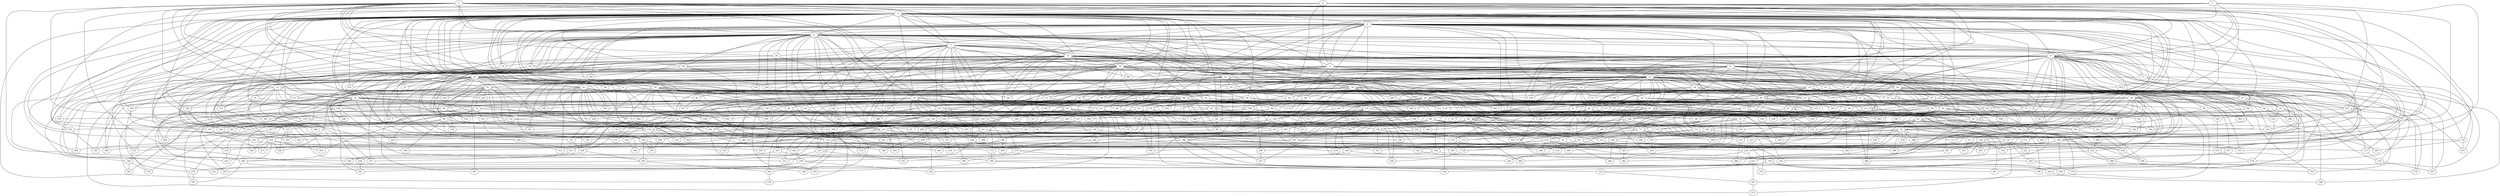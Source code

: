 strict graph "barabasi_albert_graph(400,3)" {
0;
1;
2;
3;
4;
5;
6;
7;
8;
9;
10;
11;
12;
13;
14;
15;
16;
17;
18;
19;
20;
21;
22;
23;
24;
25;
26;
27;
28;
29;
30;
31;
32;
33;
34;
35;
36;
37;
38;
39;
40;
41;
42;
43;
44;
45;
46;
47;
48;
49;
50;
51;
52;
53;
54;
55;
56;
57;
58;
59;
60;
61;
62;
63;
64;
65;
66;
67;
68;
69;
70;
71;
72;
73;
74;
75;
76;
77;
78;
79;
80;
81;
82;
83;
84;
85;
86;
87;
88;
89;
90;
91;
92;
93;
94;
95;
96;
97;
98;
99;
100;
101;
102;
103;
104;
105;
106;
107;
108;
109;
110;
111;
112;
113;
114;
115;
116;
117;
118;
119;
120;
121;
122;
123;
124;
125;
126;
127;
128;
129;
130;
131;
132;
133;
134;
135;
136;
137;
138;
139;
140;
141;
142;
143;
144;
145;
146;
147;
148;
149;
150;
151;
152;
153;
154;
155;
156;
157;
158;
159;
160;
161;
162;
163;
164;
165;
166;
167;
168;
169;
170;
171;
172;
173;
174;
175;
176;
177;
178;
179;
180;
181;
182;
183;
184;
185;
186;
187;
188;
189;
190;
191;
192;
193;
194;
195;
196;
197;
198;
199;
200;
201;
202;
203;
204;
205;
206;
207;
208;
209;
210;
211;
212;
213;
214;
215;
216;
217;
218;
219;
220;
221;
222;
223;
224;
225;
226;
227;
228;
229;
230;
231;
232;
233;
234;
235;
236;
237;
238;
239;
240;
241;
242;
243;
244;
245;
246;
247;
248;
249;
250;
251;
252;
253;
254;
255;
256;
257;
258;
259;
260;
261;
262;
263;
264;
265;
266;
267;
268;
269;
270;
271;
272;
273;
274;
275;
276;
277;
278;
279;
280;
281;
282;
283;
284;
285;
286;
287;
288;
289;
290;
291;
292;
293;
294;
295;
296;
297;
298;
299;
300;
301;
302;
303;
304;
305;
306;
307;
308;
309;
310;
311;
312;
313;
314;
315;
316;
317;
318;
319;
320;
321;
322;
323;
324;
325;
326;
327;
328;
329;
330;
331;
332;
333;
334;
335;
336;
337;
338;
339;
340;
341;
342;
343;
344;
345;
346;
347;
348;
349;
350;
351;
352;
353;
354;
355;
356;
357;
358;
359;
360;
361;
362;
363;
364;
365;
366;
367;
368;
369;
370;
371;
372;
373;
374;
375;
376;
377;
378;
379;
380;
381;
382;
383;
384;
385;
386;
387;
388;
389;
390;
391;
392;
393;
394;
395;
396;
397;
398;
399;
0 -- 3  [is_available=True, prob="0.625664476972"];
0 -- 5  [is_available=True, prob="0.661632102338"];
0 -- 42  [is_available=True, prob="0.161865486244"];
0 -- 145  [is_available=True, prob="1.0"];
0 -- 274  [is_available=True, prob="0.254977073834"];
0 -- 67  [is_available=True, prob="1.0"];
0 -- 25  [is_available=True, prob="0.49811355409"];
0 -- 28  [is_available=True, prob="0.461829294057"];
0 -- 61  [is_available=True, prob="1.0"];
0 -- 286  [is_available=True, prob="0.629631007974"];
0 -- 101  [is_available=True, prob="0.983991490374"];
1 -- 3  [is_available=True, prob="1.0"];
1 -- 4  [is_available=True, prob="0.676005756669"];
1 -- 134  [is_available=True, prob="0.471878208205"];
1 -- 9  [is_available=True, prob="0.581151575791"];
1 -- 17  [is_available=True, prob="0.424248644755"];
1 -- 242  [is_available=True, prob="0.86299020025"];
1 -- 291  [is_available=True, prob="0.269019395345"];
1 -- 157  [is_available=True, prob="0.124317379432"];
1 -- 94  [is_available=True, prob="0.675166829197"];
2 -- 257  [is_available=True, prob="0.229160624292"];
2 -- 3  [is_available=True, prob="0.975154017712"];
2 -- 132  [is_available=True, prob="0.720388693076"];
2 -- 6  [is_available=True, prob="0.91372293166"];
2 -- 7  [is_available=True, prob="0.961223132723"];
2 -- 8  [is_available=True, prob="0.880910243891"];
2 -- 9  [is_available=True, prob="0.60053559283"];
2 -- 394  [is_available=True, prob="0.649061986987"];
2 -- 139  [is_available=True, prob="0.2391451652"];
2 -- 14  [is_available=True, prob="1.0"];
2 -- 15  [is_available=True, prob="1.0"];
2 -- 147  [is_available=True, prob="0.22563489202"];
2 -- 20  [is_available=True, prob="0.222769877202"];
2 -- 151  [is_available=True, prob="0.761603434493"];
2 -- 4  [is_available=True, prob="0.912807902971"];
2 -- 31  [is_available=True, prob="0.269365637421"];
2 -- 302  [is_available=True, prob="0.437878301268"];
2 -- 60  [is_available=True, prob="0.441761614485"];
2 -- 195  [is_available=True, prob="0.243002358269"];
2 -- 337  [is_available=True, prob="0.477031082513"];
2 -- 84  [is_available=True, prob="0.501043957076"];
2 -- 93  [is_available=True, prob="0.669828832185"];
2 -- 225  [is_available=True, prob="1.0"];
2 -- 228  [is_available=True, prob="0.67103646944"];
2 -- 236  [is_available=True, prob="0.0618755606373"];
2 -- 243  [is_available=True, prob="0.910347425744"];
2 -- 117  [is_available=True, prob="0.814914720106"];
3 -- 4  [is_available=True, prob="0.431806066708"];
3 -- 5  [is_available=True, prob="0.479152519073"];
3 -- 6  [is_available=True, prob="1.0"];
3 -- 7  [is_available=True, prob="0.239158670207"];
3 -- 9  [is_available=True, prob="0.664940844585"];
3 -- 10  [is_available=True, prob="0.492524596244"];
3 -- 140  [is_available=True, prob="1.0"];
3 -- 13  [is_available=True, prob="1.0"];
3 -- 15  [is_available=True, prob="1.0"];
3 -- 16  [is_available=True, prob="0.0450949278437"];
3 -- 384  [is_available=True, prob="0.0963599296297"];
3 -- 22  [is_available=True, prob="1.0"];
3 -- 150  [is_available=True, prob="0.119423181998"];
3 -- 24  [is_available=True, prob="0.0355469060201"];
3 -- 156  [is_available=True, prob="0.0883074754753"];
3 -- 30  [is_available=True, prob="1.0"];
3 -- 31  [is_available=True, prob="1.0"];
3 -- 32  [is_available=True, prob="1.0"];
3 -- 33  [is_available=True, prob="0.669857013273"];
3 -- 163  [is_available=True, prob="0.162502208356"];
3 -- 36  [is_available=True, prob="0.22139045829"];
3 -- 293  [is_available=True, prob="0.178550124104"];
3 -- 168  [is_available=True, prob="0.618931754386"];
3 -- 41  [is_available=True, prob="1.0"];
3 -- 391  [is_available=True, prob="1.0"];
3 -- 44  [is_available=True, prob="0.987357032007"];
3 -- 301  [is_available=True, prob="0.608151841301"];
3 -- 48  [is_available=True, prob="0.747695303612"];
3 -- 49  [is_available=True, prob="0.701028066272"];
3 -- 51  [is_available=True, prob="0.869354295719"];
3 -- 52  [is_available=True, prob="0.631700640665"];
3 -- 58  [is_available=True, prob="0.143298797204"];
3 -- 191  [is_available=True, prob="1.0"];
3 -- 192  [is_available=True, prob="0.296575098811"];
3 -- 321  [is_available=True, prob="0.780496626816"];
3 -- 66  [is_available=True, prob="0.563179598759"];
3 -- 130  [is_available=True, prob="0.730494461991"];
3 -- 161  [is_available=True, prob="1.0"];
3 -- 72  [is_available=True, prob="0.407759109803"];
3 -- 204  [is_available=True, prob="0.619149235493"];
3 -- 202  [is_available=True, prob="1.0"];
3 -- 172  [is_available=True, prob="0.435438328119"];
3 -- 76  [is_available=True, prob="0.321885525007"];
3 -- 141  [is_available=True, prob="1.0"];
3 -- 80  [is_available=True, prob="0.501092212336"];
3 -- 376  [is_available=True, prob="0.268044540685"];
3 -- 82  [is_available=True, prob="1.0"];
3 -- 212  [is_available=True, prob="0.60363953644"];
3 -- 86  [is_available=True, prob="0.523899536322"];
3 -- 164  [is_available=True, prob="1.0"];
3 -- 219  [is_available=True, prob="0.757529830123"];
3 -- 220  [is_available=True, prob="0.576700014139"];
3 -- 351  [is_available=True, prob="0.85088005933"];
3 -- 272  [is_available=True, prob="1.0"];
3 -- 336  [is_available=True, prob="0.202962454422"];
3 -- 114  [is_available=True, prob="1.0"];
3 -- 120  [is_available=True, prob="0.0259765176624"];
3 -- 379  [is_available=True, prob="0.461650606836"];
3 -- 322  [is_available=True, prob="0.51407500992"];
4 -- 5  [is_available=True, prob="0.569232028687"];
4 -- 6  [is_available=True, prob="1.0"];
4 -- 10  [is_available=True, prob="0.302673381908"];
4 -- 12  [is_available=True, prob="1.0"];
4 -- 14  [is_available=True, prob="0.12116571001"];
4 -- 18  [is_available=True, prob="0.685966223543"];
4 -- 19  [is_available=True, prob="0.638172846178"];
4 -- 148  [is_available=True, prob="0.441151966958"];
4 -- 149  [is_available=True, prob="0.690007791861"];
4 -- 24  [is_available=True, prob="0.933535184177"];
4 -- 153  [is_available=True, prob="0.157026202455"];
4 -- 27  [is_available=True, prob="0.565545923169"];
4 -- 30  [is_available=True, prob="0.84009863027"];
4 -- 33  [is_available=True, prob="0.223505143561"];
4 -- 283  [is_available=True, prob="0.88629821172"];
4 -- 37  [is_available=True, prob="0.664374507767"];
4 -- 170  [is_available=True, prob="1.0"];
4 -- 173  [is_available=True, prob="0.28750795783"];
4 -- 47  [is_available=True, prob="0.729669289492"];
4 -- 50  [is_available=True, prob="0.574357086814"];
4 -- 62  [is_available=True, prob="0.711034477026"];
4 -- 64  [is_available=True, prob="1.0"];
4 -- 68  [is_available=True, prob="0.87411609104"];
4 -- 77  [is_available=True, prob="0.873288987298"];
4 -- 344  [is_available=True, prob="0.885557880409"];
4 -- 222  [is_available=True, prob="0.0482815548288"];
4 -- 351  [is_available=True, prob="1.0"];
4 -- 224  [is_available=True, prob="0.513140820284"];
4 -- 98  [is_available=True, prob="1.0"];
4 -- 235  [is_available=True, prob="0.350945046782"];
4 -- 114  [is_available=True, prob="0.0913105500679"];
4 -- 371  [is_available=True, prob="0.987598094083"];
4 -- 245  [is_available=True, prob="0.258447832036"];
4 -- 120  [is_available=True, prob="1.0"];
4 -- 126  [is_available=True, prob="0.965294817301"];
4 -- 127  [is_available=True, prob="0.78397593349"];
5 -- 97  [is_available=True, prob="1.0"];
5 -- 226  [is_available=True, prob="0.560153155602"];
5 -- 269  [is_available=True, prob="0.0271445786195"];
5 -- 296  [is_available=True, prob="0.0583450403768"];
5 -- 73  [is_available=True, prob="1.0"];
5 -- 300  [is_available=True, prob="0.0346421746394"];
5 -- 13  [is_available=True, prob="0.911840942939"];
5 -- 47  [is_available=True, prob="0.412192740013"];
5 -- 116  [is_available=True, prob="0.318245674176"];
5 -- 23  [is_available=True, prob="0.901181981391"];
5 -- 280  [is_available=True, prob="0.416481699263"];
5 -- 276  [is_available=True, prob="1.0"];
5 -- 348  [is_available=True, prob="0.554955238083"];
6 -- 256  [is_available=True, prob="0.045103906028"];
6 -- 129  [is_available=True, prob="0.287400046987"];
6 -- 7  [is_available=True, prob="1.0"];
6 -- 8  [is_available=True, prob="0.886466893866"];
6 -- 394  [is_available=True, prob="1.0"];
6 -- 11  [is_available=True, prob="0.391146618433"];
6 -- 12  [is_available=True, prob="0.749331991731"];
6 -- 13  [is_available=True, prob="0.442877738514"];
6 -- 145  [is_available=True, prob="0.956905244703"];
6 -- 131  [is_available=True, prob="0.944765276315"];
6 -- 20  [is_available=True, prob="0.499773261356"];
6 -- 149  [is_available=True, prob="1.0"];
6 -- 22  [is_available=True, prob="0.887452298943"];
6 -- 23  [is_available=True, prob="0.971489450911"];
6 -- 388  [is_available=True, prob="1.0"];
6 -- 155  [is_available=True, prob="0.618133362597"];
6 -- 28  [is_available=True, prob="0.929983529391"];
6 -- 288  [is_available=True, prob="1.0"];
6 -- 376  [is_available=True, prob="0.851462404006"];
6 -- 34  [is_available=True, prob="0.0860901802411"];
6 -- 263  [is_available=True, prob="0.668129180131"];
6 -- 172  [is_available=True, prob="0.529405288636"];
6 -- 46  [is_available=True, prob="0.513294875968"];
6 -- 175  [is_available=True, prob="1.0"];
6 -- 50  [is_available=True, prob="0.738745335924"];
6 -- 267  [is_available=True, prob="0.0112177151622"];
6 -- 77  [is_available=True, prob="0.620885695883"];
6 -- 336  [is_available=True, prob="1.0"];
6 -- 81  [is_available=True, prob="0.361537652334"];
6 -- 213  [is_available=True, prob="1.0"];
6 -- 89  [is_available=True, prob="0.594069933671"];
6 -- 94  [is_available=True, prob="0.241169070255"];
6 -- 223  [is_available=True, prob="0.638570006849"];
6 -- 391  [is_available=True, prob="1.0"];
6 -- 105  [is_available=True, prob="1.0"];
6 -- 108  [is_available=True, prob="0.729399590396"];
6 -- 111  [is_available=True, prob="1.0"];
6 -- 369  [is_available=True, prob="0.407811275349"];
6 -- 243  [is_available=True, prob="1.0"];
6 -- 244  [is_available=True, prob="0.0173787512705"];
6 -- 118  [is_available=True, prob="1.0"];
6 -- 248  [is_available=True, prob="0.234691212317"];
7 -- 256  [is_available=True, prob="0.599383888684"];
7 -- 8  [is_available=True, prob="0.242984682289"];
7 -- 87  [is_available=True, prob="0.0725942380743"];
7 -- 141  [is_available=True, prob="0.111361957091"];
7 -- 16  [is_available=True, prob="0.608313359333"];
7 -- 17  [is_available=True, prob="1.0"];
7 -- 20  [is_available=True, prob="1.0"];
7 -- 21  [is_available=True, prob="0.910790297663"];
7 -- 278  [is_available=True, prob="0.361055824018"];
7 -- 45  [is_available=True, prob="0.914558250572"];
7 -- 392  [is_available=True, prob="1.0"];
7 -- 52  [is_available=True, prob="1.0"];
7 -- 310  [is_available=True, prob="0.374628228421"];
7 -- 312  [is_available=True, prob="1.0"];
7 -- 60  [is_available=True, prob="0.910186895174"];
7 -- 62  [is_available=True, prob="0.741380381504"];
7 -- 397  [is_available=True, prob="0.43342126099"];
7 -- 209  [is_available=True, prob="0.0749268808383"];
7 -- 215  [is_available=True, prob="0.504935689981"];
7 -- 360  [is_available=True, prob="0.194077837307"];
7 -- 105  [is_available=True, prob="0.959714646161"];
7 -- 115  [is_available=True, prob="0.139521692322"];
7 -- 381  [is_available=True, prob="1.0"];
8 -- 261  [is_available=True, prob="0.994712018058"];
8 -- 392  [is_available=True, prob="0.523980373391"];
8 -- 10  [is_available=True, prob="0.0397354426142"];
8 -- 11  [is_available=True, prob="0.118388922568"];
8 -- 15  [is_available=True, prob="0.93915995766"];
8 -- 16  [is_available=True, prob="0.915522231599"];
8 -- 277  [is_available=True, prob="0.549307586515"];
8 -- 26  [is_available=True, prob="0.436550598653"];
8 -- 28  [is_available=True, prob="0.0104496116423"];
8 -- 218  [is_available=True, prob="0.591440302484"];
8 -- 34  [is_available=True, prob="0.618839130711"];
8 -- 305  [is_available=True, prob="1.0"];
8 -- 284  [is_available=True, prob="1.0"];
8 -- 171  [is_available=True, prob="1.0"];
8 -- 49  [is_available=True, prob="1.0"];
8 -- 307  [is_available=True, prob="1.0"];
8 -- 53  [is_available=True, prob="1.0"];
8 -- 316  [is_available=True, prob="0.44428245782"];
8 -- 64  [is_available=True, prob="0.208983124477"];
8 -- 81  [is_available=True, prob="0.672003211876"];
8 -- 217  [is_available=True, prob="0.950717586565"];
8 -- 90  [is_available=True, prob="0.881973166075"];
8 -- 98  [is_available=True, prob="1.0"];
8 -- 337  [is_available=True, prob="0.768179559243"];
8 -- 110  [is_available=True, prob="0.378764141293"];
8 -- 120  [is_available=True, prob="0.996069806431"];
9 -- 128  [is_available=True, prob="1.0"];
9 -- 388  [is_available=True, prob="0.707758516977"];
9 -- 129  [is_available=True, prob="0.634045830535"];
9 -- 11  [is_available=True, prob="0.180115846207"];
9 -- 275  [is_available=True, prob="0.767741403842"];
9 -- 279  [is_available=True, prob="0.451172755814"];
9 -- 25  [is_available=True, prob="0.0605654130329"];
9 -- 155  [is_available=True, prob="0.732865152591"];
9 -- 285  [is_available=True, prob="1.0"];
9 -- 287  [is_available=True, prob="0.107845049098"];
9 -- 32  [is_available=True, prob="0.559348761892"];
9 -- 163  [is_available=True, prob="0.416499443998"];
9 -- 164  [is_available=True, prob="0.194976367866"];
9 -- 40  [is_available=True, prob="1.0"];
9 -- 193  [is_available=True, prob="0.575109936869"];
9 -- 50  [is_available=True, prob="0.923010318641"];
9 -- 307  [is_available=True, prob="0.873396929641"];
9 -- 182  [is_available=True, prob="1.0"];
9 -- 55  [is_available=True, prob="0.219985346612"];
9 -- 57  [is_available=True, prob="0.368627266732"];
9 -- 188  [is_available=True, prob="1.0"];
9 -- 192  [is_available=True, prob="0.282659379158"];
9 -- 65  [is_available=True, prob="0.513090643144"];
9 -- 69  [is_available=True, prob="0.947417130911"];
9 -- 75  [is_available=True, prob="0.672839852489"];
9 -- 77  [is_available=True, prob="0.98978564893"];
9 -- 83  [is_available=True, prob="0.350238765423"];
9 -- 96  [is_available=True, prob="0.720137061776"];
9 -- 230  [is_available=True, prob="0.783683044328"];
9 -- 362  [is_available=True, prob="0.0494553042013"];
9 -- 117  [is_available=True, prob="0.0180724332659"];
9 -- 251  [is_available=True, prob="0.255775851368"];
10 -- 187  [is_available=True, prob="0.580149172971"];
11 -- 356  [is_available=True, prob="0.741926746216"];
11 -- 198  [is_available=True, prob="0.8646377918"];
11 -- 39  [is_available=True, prob="1.0"];
11 -- 122  [is_available=True, prob="1.0"];
11 -- 55  [is_available=True, prob="0.00962495684526"];
11 -- 12  [is_available=True, prob="1.0"];
11 -- 175  [is_available=True, prob="0.938020006002"];
11 -- 189  [is_available=True, prob="0.489479522134"];
11 -- 115  [is_available=True, prob="0.652711127686"];
11 -- 381  [is_available=True, prob="0.810664913045"];
11 -- 85  [is_available=True, prob="1.0"];
11 -- 22  [is_available=True, prob="1.0"];
11 -- 41  [is_available=True, prob="1.0"];
11 -- 26  [is_available=True, prob="1.0"];
11 -- 59  [is_available=True, prob="0.569400696645"];
11 -- 284  [is_available=True, prob="1.0"];
11 -- 29  [is_available=True, prob="0.800460052223"];
11 -- 181  [is_available=True, prob="0.700606508879"];
12 -- 385  [is_available=True, prob="1.0"];
12 -- 130  [is_available=True, prob="0.383380846969"];
12 -- 259  [is_available=True, prob="0.821210305688"];
12 -- 394  [is_available=True, prob="0.494004432457"];
12 -- 14  [is_available=True, prob="1.0"];
12 -- 143  [is_available=True, prob="0.20165788658"];
12 -- 18  [is_available=True, prob="0.0192501640552"];
12 -- 19  [is_available=True, prob="0.829371581164"];
12 -- 150  [is_available=True, prob="0.428874055552"];
12 -- 279  [is_available=True, prob="0.454908847603"];
12 -- 153  [is_available=True, prob="0.394714002077"];
12 -- 26  [is_available=True, prob="0.485299196907"];
12 -- 160  [is_available=True, prob="1.0"];
12 -- 34  [is_available=True, prob="0.895100461639"];
12 -- 163  [is_available=True, prob="0.443463204732"];
12 -- 37  [is_available=True, prob="0.20899517557"];
12 -- 41  [is_available=True, prob="1.0"];
12 -- 43  [is_available=True, prob="0.937018173341"];
12 -- 177  [is_available=True, prob="0.7593637189"];
12 -- 51  [is_available=True, prob="1.0"];
12 -- 54  [is_available=True, prob="0.95270250167"];
12 -- 62  [is_available=True, prob="0.509474260817"];
12 -- 352  [is_available=True, prob="0.969411602249"];
12 -- 67  [is_available=True, prob="0.986631104139"];
12 -- 390  [is_available=True, prob="0.786763679918"];
12 -- 71  [is_available=True, prob="0.928615305778"];
12 -- 73  [is_available=True, prob="0.765941821796"];
12 -- 204  [is_available=True, prob="1.0"];
12 -- 162  [is_available=True, prob="0.365860020213"];
12 -- 78  [is_available=True, prob="0.665582855961"];
12 -- 80  [is_available=True, prob="0.984857149146"];
12 -- 338  [is_available=True, prob="1.0"];
12 -- 212  [is_available=True, prob="0.815853903532"];
12 -- 399  [is_available=True, prob="1.0"];
12 -- 350  [is_available=True, prob="0.137519740517"];
12 -- 323  [is_available=True, prob="0.745182742438"];
12 -- 106  [is_available=True, prob="0.845978917802"];
12 -- 190  [is_available=True, prob="0.786271246562"];
12 -- 124  [is_available=True, prob="0.994361748039"];
12 -- 125  [is_available=True, prob="0.667408249779"];
13 -- 208  [is_available=True, prob="0.857401429792"];
13 -- 164  [is_available=True, prob="1.0"];
13 -- 357  [is_available=True, prob="0.901594346782"];
13 -- 137  [is_available=True, prob="0.522537510797"];
13 -- 382  [is_available=True, prob="1.0"];
13 -- 371  [is_available=True, prob="0.861471028401"];
13 -- 238  [is_available=True, prob="0.971022489098"];
13 -- 80  [is_available=True, prob="1.0"];
13 -- 147  [is_available=True, prob="0.265594977241"];
13 -- 53  [is_available=True, prob="0.000169608842888"];
13 -- 102  [is_available=True, prob="0.669215062768"];
13 -- 318  [is_available=True, prob="1.0"];
13 -- 63  [is_available=True, prob="0.803076126246"];
14 -- 263  [is_available=True, prob="1.0"];
14 -- 35  [is_available=True, prob="1.0"];
14 -- 101  [is_available=True, prob="0.579958763949"];
14 -- 38  [is_available=True, prob="1.0"];
14 -- 39  [is_available=True, prob="0.0547980703492"];
14 -- 231  [is_available=True, prob="0.99564057328"];
14 -- 173  [is_available=True, prob="0.798197958017"];
14 -- 206  [is_available=True, prob="0.101904650914"];
14 -- 239  [is_available=True, prob="0.989006784993"];
14 -- 112  [is_available=True, prob="1.0"];
14 -- 21  [is_available=True, prob="0.139829022211"];
14 -- 54  [is_available=True, prob="1.0"];
14 -- 36  [is_available=True, prob="0.429779622064"];
14 -- 58  [is_available=True, prob="0.716530230472"];
14 -- 27  [is_available=True, prob="0.17017687352"];
14 -- 85  [is_available=True, prob="0.266808029921"];
15 -- 384  [is_available=True, prob="0.8868485988"];
15 -- 65  [is_available=True, prob="0.313618668363"];
15 -- 324  [is_available=True, prob="0.589383095371"];
15 -- 229  [is_available=True, prob="1.0"];
15 -- 106  [is_available=True, prob="0.961878545618"];
15 -- 364  [is_available=True, prob="0.81767795364"];
15 -- 111  [is_available=True, prob="0.414367817194"];
15 -- 277  [is_available=True, prob="0.654870684205"];
15 -- 88  [is_available=True, prob="1.0"];
15 -- 91  [is_available=True, prob="0.337593896061"];
15 -- 156  [is_available=True, prob="0.980478994884"];
16 -- 17  [is_available=True, prob="0.276106926676"];
16 -- 18  [is_available=True, prob="0.991821051318"];
16 -- 19  [is_available=True, prob="0.0995560207897"];
16 -- 21  [is_available=True, prob="0.118391217635"];
16 -- 23  [is_available=True, prob="0.268593638361"];
16 -- 29  [is_available=True, prob="0.0499534501927"];
16 -- 33  [is_available=True, prob="0.361171297561"];
16 -- 36  [is_available=True, prob="0.553101240936"];
16 -- 40  [is_available=True, prob="0.230926206553"];
16 -- 43  [is_available=True, prob="1.0"];
16 -- 136  [is_available=True, prob="0.0571426589174"];
16 -- 66  [is_available=True, prob="0.771056569403"];
16 -- 331  [is_available=True, prob="0.809493482865"];
16 -- 75  [is_available=True, prob="0.259776128891"];
16 -- 79  [is_available=True, prob="1.0"];
16 -- 83  [is_available=True, prob="0.0142824893169"];
16 -- 86  [is_available=True, prob="0.328645153324"];
16 -- 346  [is_available=True, prob="0.616269359567"];
16 -- 91  [is_available=True, prob="0.755746462788"];
16 -- 95  [is_available=True, prob="0.423488447788"];
16 -- 227  [is_available=True, prob="0.422896286529"];
16 -- 103  [is_available=True, prob="0.862210676678"];
16 -- 237  [is_available=True, prob="1.0"];
16 -- 238  [is_available=True, prob="0.101349451564"];
16 -- 240  [is_available=True, prob="1.0"];
16 -- 381  [is_available=True, prob="1.0"];
17 -- 288  [is_available=True, prob="1.0"];
17 -- 162  [is_available=True, prob="0.741315518695"];
17 -- 195  [is_available=True, prob="0.34290735925"];
17 -- 147  [is_available=True, prob="0.317181498856"];
17 -- 133  [is_available=True, prob="1.0"];
17 -- 72  [is_available=True, prob="1.0"];
17 -- 144  [is_available=True, prob="0.0261963031221"];
17 -- 115  [is_available=True, prob="1.0"];
17 -- 260  [is_available=True, prob="0.491700625204"];
17 -- 283  [is_available=True, prob="0.930268494325"];
17 -- 348  [is_available=True, prob="0.157390613099"];
18 -- 97  [is_available=True, prob="0.381350814539"];
18 -- 67  [is_available=True, prob="0.494619251495"];
18 -- 135  [is_available=True, prob="1.0"];
18 -- 200  [is_available=True, prob="0.0614974187693"];
18 -- 393  [is_available=True, prob="1.0"];
18 -- 42  [is_available=True, prob="0.0583510214509"];
18 -- 378  [is_available=True, prob="0.017024909127"];
18 -- 92  [is_available=True, prob="0.893204740822"];
18 -- 63  [is_available=True, prob="1.0"];
19 -- 230  [is_available=True, prob="0.0670912941853"];
19 -- 37  [is_available=True, prob="0.318365063109"];
19 -- 166  [is_available=True, prob="0.511980365782"];
19 -- 71  [is_available=True, prob="1.0"];
19 -- 279  [is_available=True, prob="0.543328517168"];
19 -- 46  [is_available=True, prob="1.0"];
19 -- 113  [is_available=True, prob="0.186565818186"];
19 -- 151  [is_available=True, prob="0.33740635273"];
19 -- 57  [is_available=True, prob="0.0252062201235"];
19 -- 30  [is_available=True, prob="0.308334517646"];
20 -- 66  [is_available=True, prob="1.0"];
20 -- 45  [is_available=True, prob="0.762079120289"];
20 -- 211  [is_available=True, prob="1.0"];
21 -- 131  [is_available=True, prob="0.269342815982"];
21 -- 38  [is_available=True, prob="0.46832390673"];
21 -- 45  [is_available=True, prob="0.369283124655"];
22 -- 264  [is_available=True, prob="0.396729635508"];
22 -- 25  [is_available=True, prob="1.0"];
22 -- 158  [is_available=True, prob="1.0"];
22 -- 32  [is_available=True, prob="0.453903675635"];
22 -- 91  [is_available=True, prob="0.151331024406"];
22 -- 39  [is_available=True, prob="1.0"];
22 -- 51  [is_available=True, prob="0.109701979933"];
22 -- 308  [is_available=True, prob="0.497712670865"];
22 -- 56  [is_available=True, prob="1.0"];
22 -- 139  [is_available=True, prob="0.0421643240519"];
22 -- 332  [is_available=True, prob="0.026192184568"];
22 -- 205  [is_available=True, prob="0.166974746286"];
22 -- 210  [is_available=True, prob="0.918187112362"];
22 -- 89  [is_available=True, prob="0.364095030372"];
22 -- 219  [is_available=True, prob="0.0554723519605"];
22 -- 220  [is_available=True, prob="0.113570667048"];
22 -- 94  [is_available=True, prob="0.523750506802"];
22 -- 351  [is_available=True, prob="1.0"];
22 -- 100  [is_available=True, prob="0.700884581537"];
22 -- 103  [is_available=True, prob="0.144854835932"];
22 -- 361  [is_available=True, prob="1.0"];
22 -- 108  [is_available=True, prob="0.819189962608"];
22 -- 242  [is_available=True, prob="0.607412351581"];
22 -- 250  [is_available=True, prob="0.918147963456"];
22 -- 383  [is_available=True, prob="0.370026052675"];
23 -- 48  [is_available=True, prob="0.156920086311"];
23 -- 68  [is_available=True, prob="0.897836929222"];
23 -- 385  [is_available=True, prob="1.0"];
23 -- 329  [is_available=True, prob="1.0"];
23 -- 298  [is_available=True, prob="0.43281446714"];
23 -- 332  [is_available=True, prob="0.780495580051"];
23 -- 78  [is_available=True, prob="0.680459641849"];
23 -- 221  [is_available=True, prob="1.0"];
23 -- 145  [is_available=True, prob="1.0"];
23 -- 317  [is_available=True, prob="1.0"];
23 -- 393  [is_available=True, prob="0.312258005561"];
23 -- 24  [is_available=True, prob="0.856305837988"];
23 -- 281  [is_available=True, prob="0.35903503035"];
23 -- 316  [is_available=True, prob="0.763550133462"];
23 -- 29  [is_available=True, prob="1.0"];
23 -- 159  [is_available=True, prob="0.145111591025"];
24 -- 225  [is_available=True, prob="0.457395733556"];
24 -- 194  [is_available=True, prob="0.74556768383"];
24 -- 197  [is_available=True, prob="1.0"];
24 -- 294  [is_available=True, prob="0.64554786093"];
24 -- 353  [is_available=True, prob="0.288766053563"];
24 -- 300  [is_available=True, prob="0.787832759931"];
24 -- 399  [is_available=True, prob="0.807424277108"];
24 -- 49  [is_available=True, prob="0.700949191703"];
24 -- 178  [is_available=True, prob="0.334411538021"];
24 -- 56  [is_available=True, prob="0.893229425141"];
24 -- 88  [is_available=True, prob="1.0"];
24 -- 154  [is_available=True, prob="0.0552819411884"];
24 -- 31  [is_available=True, prob="0.856551329903"];
25 -- 64  [is_available=True, prob="0.364369392635"];
25 -- 194  [is_available=True, prob="1.0"];
25 -- 35  [is_available=True, prob="0.57467913819"];
25 -- 373  [is_available=True, prob="0.331133031065"];
25 -- 198  [is_available=True, prob="0.109714057673"];
25 -- 225  [is_available=True, prob="0.900067321751"];
25 -- 232  [is_available=True, prob="0.210891044381"];
25 -- 363  [is_available=True, prob="0.924910647018"];
25 -- 44  [is_available=True, prob="1.0"];
25 -- 367  [is_available=True, prob="0.57485617883"];
25 -- 368  [is_available=True, prob="0.893453853482"];
25 -- 177  [is_available=True, prob="1.0"];
25 -- 85  [is_available=True, prob="0.0191576956473"];
25 -- 313  [is_available=True, prob="0.125186177072"];
25 -- 281  [is_available=True, prob="0.732118400265"];
25 -- 27  [is_available=True, prob="0.977050379857"];
25 -- 95  [is_available=True, prob="0.835958857682"];
26 -- 257  [is_available=True, prob="0.52815316387"];
26 -- 135  [is_available=True, prob="0.640426650117"];
26 -- 142  [is_available=True, prob="1.0"];
26 -- 151  [is_available=True, prob="0.663627409185"];
26 -- 38  [is_available=True, prob="0.0823031960172"];
26 -- 43  [is_available=True, prob="0.0854484269719"];
26 -- 47  [is_available=True, prob="0.832688344301"];
26 -- 136  [is_available=True, prob="1.0"];
26 -- 306  [is_available=True, prob="1.0"];
26 -- 59  [is_available=True, prob="0.330330794185"];
26 -- 189  [is_available=True, prob="0.950526675881"];
26 -- 140  [is_available=True, prob="0.0562104006217"];
26 -- 74  [is_available=True, prob="0.622298189237"];
26 -- 76  [is_available=True, prob="0.350455459583"];
26 -- 335  [is_available=True, prob="0.308653830601"];
26 -- 210  [is_available=True, prob="1.0"];
26 -- 96  [is_available=True, prob="1.0"];
26 -- 354  [is_available=True, prob="0.0888871397367"];
26 -- 107  [is_available=True, prob="0.843648003287"];
26 -- 365  [is_available=True, prob="0.489888243458"];
27 -- 87  [is_available=True, prob="0.55285856028"];
27 -- 58  [is_available=True, prob="1.0"];
27 -- 251  [is_available=True, prob="1.0"];
28 -- 261  [is_available=True, prob="0.566151329841"];
28 -- 177  [is_available=True, prob="0.811517676928"];
28 -- 46  [is_available=True, prob="0.431134774234"];
28 -- 285  [is_available=True, prob="0.623154137293"];
28 -- 104  [is_available=True, prob="1.0"];
28 -- 184  [is_available=True, prob="0.205094316936"];
28 -- 93  [is_available=True, prob="0.781426072094"];
29 -- 42  [is_available=True, prob="0.00321164919155"];
29 -- 76  [is_available=True, prob="1.0"];
29 -- 186  [is_available=True, prob="0.312885187685"];
30 -- 128  [is_available=True, prob="0.521130513035"];
30 -- 71  [is_available=True, prob="1.0"];
30 -- 328  [is_available=True, prob="0.878605379984"];
30 -- 109  [is_available=True, prob="0.809953076931"];
30 -- 84  [is_available=True, prob="0.466152057859"];
30 -- 54  [is_available=True, prob="1.0"];
30 -- 343  [is_available=True, prob="0.708431420168"];
30 -- 216  [is_available=True, prob="0.0748546255299"];
30 -- 249  [is_available=True, prob="0.709420603356"];
30 -- 250  [is_available=True, prob="0.824703298296"];
31 -- 352  [is_available=True, prob="0.237759416351"];
31 -- 35  [is_available=True, prob="0.895349662566"];
31 -- 359  [is_available=True, prob="0.270853792095"];
31 -- 364  [is_available=True, prob="0.605808014739"];
31 -- 226  [is_available=True, prob="1.0"];
31 -- 397  [is_available=True, prob="1.0"];
31 -- 345  [is_available=True, prob="0.141268998499"];
31 -- 92  [is_available=True, prob="0.739207255849"];
31 -- 382  [is_available=True, prob="1.0"];
32 -- 240  [is_available=True, prob="0.979504980478"];
33 -- 148  [is_available=True, prob="0.758964464658"];
33 -- 228  [is_available=True, prob="0.10143688356"];
33 -- 292  [is_available=True, prob="0.490286391865"];
33 -- 40  [is_available=True, prob="0.604510566642"];
33 -- 233  [is_available=True, prob="1.0"];
33 -- 74  [is_available=True, prob="0.404145269063"];
33 -- 267  [is_available=True, prob="0.828548100175"];
33 -- 111  [is_available=True, prob="0.00145715689959"];
33 -- 52  [is_available=True, prob="1.0"];
33 -- 132  [is_available=True, prob="1.0"];
33 -- 250  [is_available=True, prob="0.897731049717"];
33 -- 219  [is_available=True, prob="1.0"];
33 -- 282  [is_available=True, prob="0.749475530786"];
33 -- 315  [is_available=True, prob="0.941482308669"];
34 -- 230  [is_available=True, prob="0.527734918218"];
34 -- 282  [is_available=True, prob="0.269521804425"];
34 -- 68  [is_available=True, prob="0.276056963688"];
34 -- 69  [is_available=True, prob="1.0"];
34 -- 317  [is_available=True, prob="0.486560217842"];
34 -- 174  [is_available=True, prob="0.0922286923195"];
34 -- 157  [is_available=True, prob="0.198088078215"];
34 -- 369  [is_available=True, prob="1.0"];
34 -- 178  [is_available=True, prob="0.787221457042"];
34 -- 302  [is_available=True, prob="0.630515290255"];
34 -- 340  [is_available=True, prob="0.510974686298"];
34 -- 213  [is_available=True, prob="0.856486967341"];
34 -- 247  [is_available=True, prob="0.36958231874"];
34 -- 88  [is_available=True, prob="0.185312211743"];
34 -- 90  [is_available=True, prob="0.830213970126"];
34 -- 284  [is_available=True, prob="0.396395604429"];
34 -- 61  [is_available=True, prob="0.00315074679338"];
35 -- 131  [is_available=True, prob="0.140052402458"];
35 -- 268  [is_available=True, prob="0.57236147209"];
35 -- 191  [is_available=True, prob="0.980283598385"];
35 -- 205  [is_available=True, prob="1.0"];
35 -- 176  [is_available=True, prob="0.995630547783"];
35 -- 124  [is_available=True, prob="0.807411356183"];
35 -- 95  [is_available=True, prob="1.0"];
36 -- 48  [is_available=True, prob="0.880716585428"];
36 -- 258  [is_available=True, prob="1.0"];
36 -- 183  [is_available=True, prob="0.985217632439"];
36 -- 242  [is_available=True, prob="0.70757595742"];
36 -- 82  [is_available=True, prob="0.141494451925"];
36 -- 99  [is_available=True, prob="0.338125990169"];
36 -- 398  [is_available=True, prob="1.0"];
36 -- 121  [is_available=True, prob="0.103066495392"];
36 -- 57  [is_available=True, prob="0.59739965245"];
37 -- 96  [is_available=True, prob="1.0"];
37 -- 101  [is_available=True, prob="1.0"];
37 -- 55  [is_available=True, prob="0.514840216349"];
37 -- 165  [is_available=True, prob="1.0"];
38 -- 386  [is_available=True, prob="1.0"];
38 -- 72  [is_available=True, prob="0.020622773425"];
38 -- 311  [is_available=True, prob="1.0"];
39 -- 385  [is_available=True, prob="0.17224446938"];
39 -- 196  [is_available=True, prob="0.121755795239"];
39 -- 165  [is_available=True, prob="0.218478986961"];
39 -- 137  [is_available=True, prob="1.0"];
39 -- 170  [is_available=True, prob="0.396892696607"];
39 -- 79  [is_available=True, prob="0.570623085273"];
39 -- 53  [is_available=True, prob="0.3321333355"];
39 -- 87  [is_available=True, prob="1.0"];
39 -- 56  [is_available=True, prob="0.172865845174"];
39 -- 121  [is_available=True, prob="1.0"];
39 -- 266  [is_available=True, prob="0.381128211162"];
39 -- 234  [is_available=True, prob="0.452494570729"];
39 -- 255  [is_available=True, prob="0.987079626113"];
40 -- 371  [is_available=True, prob="0.745882524553"];
40 -- 294  [is_available=True, prob="0.824542679495"];
41 -- 74  [is_available=True, prob="0.462040012946"];
41 -- 154  [is_available=True, prob="0.345712231441"];
41 -- 59  [is_available=True, prob="1.0"];
42 -- 268  [is_available=True, prob="0.212433628674"];
42 -- 44  [is_available=True, prob="0.37519833151"];
42 -- 89  [is_available=True, prob="1.0"];
43 -- 328  [is_available=True, prob="0.780293733203"];
43 -- 365  [is_available=True, prob="0.618963817054"];
43 -- 337  [is_available=True, prob="0.49735021094"];
43 -- 118  [is_available=True, prob="0.670356782836"];
43 -- 379  [is_available=True, prob="0.749245739803"];
44 -- 132  [is_available=True, prob="0.964580679953"];
44 -- 332  [is_available=True, prob="0.427584476239"];
44 -- 330  [is_available=True, prob="0.446973877116"];
45 -- 325  [is_available=True, prob="1.0"];
45 -- 326  [is_available=True, prob="0.457328483116"];
45 -- 266  [is_available=True, prob="0.730146872276"];
45 -- 167  [is_available=True, prob="1.0"];
45 -- 172  [is_available=True, prob="0.49208280795"];
45 -- 150  [is_available=True, prob="0.00152114559218"];
45 -- 155  [is_available=True, prob="0.714734909384"];
45 -- 60  [is_available=True, prob="0.76437517334"];
45 -- 255  [is_available=True, prob="0.913435232241"];
46 -- 320  [is_available=True, prob="0.801498972093"];
46 -- 97  [is_available=True, prob="0.696890099644"];
46 -- 358  [is_available=True, prob="0.344075057751"];
46 -- 214  [is_available=True, prob="0.393189355195"];
46 -- 169  [is_available=True, prob="1.0"];
46 -- 112  [is_available=True, prob="0.468200832951"];
46 -- 118  [is_available=True, prob="0.45720297617"];
46 -- 154  [is_available=True, prob="1.0"];
46 -- 347  [is_available=True, prob="0.212839754197"];
46 -- 254  [is_available=True, prob="0.477093924421"];
47 -- 142  [is_available=True, prob="0.864436827534"];
47 -- 306  [is_available=True, prob="0.584335995886"];
47 -- 340  [is_available=True, prob="0.960319690527"];
47 -- 121  [is_available=True, prob="0.504248486607"];
47 -- 350  [is_available=True, prob="1.0"];
48 -- 197  [is_available=True, prob="0.113074501924"];
48 -- 182  [is_available=True, prob="0.695162480005"];
49 -- 224  [is_available=True, prob="0.291356146989"];
49 -- 344  [is_available=True, prob="0.709618930078"];
49 -- 134  [is_available=True, prob="0.117634141416"];
49 -- 106  [is_available=True, prob="0.74049516723"];
49 -- 140  [is_available=True, prob="0.357726779096"];
49 -- 144  [is_available=True, prob="0.788645941545"];
49 -- 273  [is_available=True, prob="0.454655109765"];
49 -- 368  [is_available=True, prob="1.0"];
49 -- 61  [is_available=True, prob="0.30039785641"];
50 -- 231  [is_available=True, prob="0.104615708287"];
50 -- 179  [is_available=True, prob="1.0"];
50 -- 125  [is_available=True, prob="0.943893610484"];
51 -- 289  [is_available=True, prob="1.0"];
51 -- 395  [is_available=True, prob="1.0"];
51 -- 110  [is_available=True, prob="0.229031850112"];
52 -- 70  [is_available=True, prob="0.358116770434"];
52 -- 116  [is_available=True, prob="0.819905420769"];
52 -- 341  [is_available=True, prob="0.0473922917766"];
52 -- 215  [is_available=True, prob="0.0428133096105"];
52 -- 122  [is_available=True, prob="0.0759965278703"];
53 -- 258  [is_available=True, prob="0.532560677344"];
53 -- 196  [is_available=True, prob="1.0"];
53 -- 396  [is_available=True, prob="1.0"];
53 -- 104  [is_available=True, prob="0.5350171396"];
53 -- 183  [is_available=True, prob="0.246533549113"];
53 -- 377  [is_available=True, prob="0.27892776591"];
54 -- 200  [is_available=True, prob="0.222868789281"];
54 -- 123  [is_available=True, prob="0.99680616598"];
54 -- 189  [is_available=True, prob="0.732683129122"];
55 -- 392  [is_available=True, prob="0.0264357498935"];
55 -- 301  [is_available=True, prob="0.607263102137"];
55 -- 370  [is_available=True, prob="0.969727946294"];
55 -- 265  [is_available=True, prob="0.578809626094"];
55 -- 123  [is_available=True, prob="1.0"];
56 -- 82  [is_available=True, prob="1.0"];
56 -- 211  [is_available=True, prob="0.322744142491"];
56 -- 119  [is_available=True, prob="0.689879600407"];
57 -- 113  [is_available=True, prob="1.0"];
57 -- 181  [is_available=True, prob="0.0160796826707"];
57 -- 184  [is_available=True, prob="1.0"];
57 -- 100  [is_available=True, prob="0.762001785938"];
58 -- 65  [is_available=True, prob="0.806429670665"];
58 -- 202  [is_available=True, prob="0.538751598392"];
58 -- 207  [is_available=True, prob="0.760020200567"];
58 -- 227  [is_available=True, prob="0.59987466043"];
58 -- 84  [is_available=True, prob="0.403389621378"];
59 -- 260  [is_available=True, prob="0.127323561624"];
59 -- 198  [is_available=True, prob="1.0"];
59 -- 107  [is_available=True, prob="0.299287677021"];
59 -- 79  [is_available=True, prob="0.276990273425"];
59 -- 241  [is_available=True, prob="0.579299937211"];
59 -- 146  [is_available=True, prob="1.0"];
59 -- 119  [is_available=True, prob="0.076952317582"];
59 -- 313  [is_available=True, prob="0.03390350356"];
59 -- 124  [is_available=True, prob="0.0757114599251"];
59 -- 127  [is_available=True, prob="0.755562195824"];
60 -- 258  [is_available=True, prob="1.0"];
60 -- 267  [is_available=True, prob="0.0627952595709"];
60 -- 142  [is_available=True, prob="0.302924941061"];
60 -- 308  [is_available=True, prob="0.662537077661"];
60 -- 63  [is_available=True, prob="0.357307576185"];
61 -- 161  [is_available=True, prob="0.101354990816"];
61 -- 387  [is_available=True, prob="0.729098078195"];
61 -- 69  [is_available=True, prob="1.0"];
61 -- 70  [is_available=True, prob="0.66427715071"];
61 -- 138  [is_available=True, prob="0.224813611462"];
61 -- 376  [is_available=True, prob="0.484373307589"];
61 -- 123  [is_available=True, prob="1.0"];
61 -- 93  [is_available=True, prob="0.85405084195"];
62 -- 312  [is_available=True, prob="0.546677490549"];
62 -- 171  [is_available=True, prob="0.229700238161"];
63 -- 70  [is_available=True, prob="0.281547527029"];
63 -- 399  [is_available=True, prob="0.996811364798"];
63 -- 148  [is_available=True, prob="0.252310265129"];
63 -- 152  [is_available=True, prob="0.571030312266"];
63 -- 187  [is_available=True, prob="1.0"];
65 -- 100  [is_available=True, prob="0.551972619259"];
65 -- 138  [is_available=True, prob="0.518995229648"];
65 -- 78  [is_available=True, prob="0.60075827117"];
65 -- 304  [is_available=True, prob="1.0"];
65 -- 370  [is_available=True, prob="0.141858679969"];
65 -- 339  [is_available=True, prob="1.0"];
65 -- 342  [is_available=True, prob="0.799437420428"];
65 -- 247  [is_available=True, prob="1.0"];
65 -- 152  [is_available=True, prob="0.4042995671"];
65 -- 220  [is_available=True, prob="0.640051729368"];
65 -- 350  [is_available=True, prob="1.0"];
66 -- 99  [is_available=True, prob="0.951417203424"];
66 -- 201  [is_available=True, prob="0.605046328328"];
66 -- 375  [is_available=True, prob="0.671759625725"];
66 -- 180  [is_available=True, prob="1.0"];
66 -- 187  [is_available=True, prob="0.924982573148"];
67 -- 235  [is_available=True, prob="0.454752141731"];
67 -- 292  [is_available=True, prob="0.759846388581"];
67 -- 358  [is_available=True, prob="0.843197831985"];
67 -- 103  [is_available=True, prob="0.419759775849"];
67 -- 170  [is_available=True, prob="0.420000795954"];
67 -- 75  [is_available=True, prob="0.271606657885"];
67 -- 108  [is_available=True, prob="0.0113884060537"];
67 -- 365  [is_available=True, prob="0.230602486715"];
68 -- 298  [is_available=True, prob="0.456581450152"];
68 -- 174  [is_available=True, prob="0.893172058164"];
68 -- 215  [is_available=True, prob="0.697960414106"];
68 -- 126  [is_available=True, prob="0.186050597504"];
69 -- 134  [is_available=True, prob="0.0336909795079"];
69 -- 102  [is_available=True, prob="1.0"];
69 -- 389  [is_available=True, prob="0.881833277168"];
69 -- 204  [is_available=True, prob="0.483415509349"];
69 -- 304  [is_available=True, prob="0.314729768988"];
69 -- 81  [is_available=True, prob="1.0"];
69 -- 178  [is_available=True, prob="0.230733968607"];
69 -- 86  [is_available=True, prob="1.0"];
69 -- 73  [is_available=True, prob="0.122589800723"];
69 -- 348  [is_available=True, prob="0.446958790344"];
69 -- 315  [is_available=True, prob="0.0563135548897"];
69 -- 252  [is_available=True, prob="0.75765203422"];
69 -- 159  [is_available=True, prob="0.175195561324"];
70 -- 176  [is_available=True, prob="0.0501145460675"];
70 -- 234  [is_available=True, prob="0.700507387839"];
71 -- 194  [is_available=True, prob="1.0"];
71 -- 355  [is_available=True, prob="0.487628186328"];
71 -- 261  [is_available=True, prob="0.9700053536"];
72 -- 129  [is_available=True, prob="0.336114104621"];
72 -- 274  [is_available=True, prob="0.75789126715"];
72 -- 119  [is_available=True, prob="0.0994869369437"];
72 -- 346  [is_available=True, prob="0.391524518328"];
73 -- 197  [is_available=True, prob="0.10298506497"];
73 -- 362  [is_available=True, prob="0.452557878651"];
73 -- 109  [is_available=True, prob="1.0"];
73 -- 271  [is_available=True, prob="0.195413752607"];
73 -- 249  [is_available=True, prob="0.0853711623055"];
73 -- 186  [is_available=True, prob="0.866074413969"];
73 -- 92  [is_available=True, prob="0.519521730643"];
74 -- 329  [is_available=True, prob="0.298597669695"];
75 -- 294  [is_available=True, prob="1.0"];
75 -- 83  [is_available=True, prob="0.929516790843"];
75 -- 372  [is_available=True, prob="0.56746133144"];
76 -- 201  [is_available=True, prob="0.848349137598"];
76 -- 186  [is_available=True, prob="0.815259214306"];
77 -- 165  [is_available=True, prob="0.49522581555"];
77 -- 398  [is_available=True, prob="0.618888450984"];
77 -- 272  [is_available=True, prob="1.0"];
78 -- 128  [is_available=True, prob="1.0"];
78 -- 389  [is_available=True, prob="0.82802925211"];
78 -- 358  [is_available=True, prob="0.472078140899"];
78 -- 136  [is_available=True, prob="1.0"];
78 -- 361  [is_available=True, prob="0.569698923732"];
78 -- 110  [is_available=True, prob="0.177502380645"];
78 -- 288  [is_available=True, prob="0.887763588132"];
78 -- 328  [is_available=True, prob="1.0"];
78 -- 146  [is_available=True, prob="0.626943844459"];
78 -- 334  [is_available=True, prob="0.433313840165"];
78 -- 280  [is_available=True, prob="0.664642892033"];
80 -- 322  [is_available=True, prob="0.714662673367"];
82 -- 98  [is_available=True, prob="0.26531249024"];
82 -- 138  [is_available=True, prob="0.797489264057"];
82 -- 347  [is_available=True, prob="0.100531821947"];
84 -- 169  [is_available=True, prob="0.0656811221807"];
84 -- 122  [is_available=True, prob="0.300092654482"];
87 -- 137  [is_available=True, prob="0.402000428573"];
87 -- 206  [is_available=True, prob="0.298598123117"];
87 -- 90  [is_available=True, prob="0.964471051511"];
87 -- 380  [is_available=True, prob="0.244919974093"];
88 -- 130  [is_available=True, prob="0.411036227057"];
88 -- 135  [is_available=True, prob="0.814340877131"];
88 -- 266  [is_available=True, prob="1.0"];
88 -- 141  [is_available=True, prob="0.493087159312"];
88 -- 144  [is_available=True, prob="1.0"];
88 -- 149  [is_available=True, prob="0.662361133116"];
88 -- 283  [is_available=True, prob="1.0"];
88 -- 174  [is_available=True, prob="0.914230478906"];
88 -- 303  [is_available=True, prob="0.649482688556"];
88 -- 179  [is_available=True, prob="0.691317462832"];
88 -- 182  [is_available=True, prob="0.80916245281"];
88 -- 185  [is_available=True, prob="0.0342574704232"];
88 -- 314  [is_available=True, prob="0.00233228293953"];
88 -- 193  [is_available=True, prob="1.0"];
88 -- 207  [is_available=True, prob="0.705793028698"];
88 -- 340  [is_available=True, prob="1.0"];
88 -- 217  [is_available=True, prob="1.0"];
88 -- 353  [is_available=True, prob="0.0669670536582"];
88 -- 360  [is_available=True, prob="0.451934381152"];
88 -- 380  [is_available=True, prob="0.423514213441"];
89 -- 167  [is_available=True, prob="0.865594035527"];
89 -- 181  [is_available=True, prob="0.0129285289462"];
89 -- 126  [is_available=True, prob="1.0"];
90 -- 321  [is_available=True, prob="0.921228538834"];
90 -- 133  [is_available=True, prob="0.861089940863"];
90 -- 166  [is_available=True, prob="0.979059783016"];
90 -- 391  [is_available=True, prob="0.445692237453"];
90 -- 105  [is_available=True, prob="0.659735934283"];
90 -- 274  [is_available=True, prob="0.871782914928"];
90 -- 246  [is_available=True, prob="0.146629389555"];
90 -- 218  [is_available=True, prob="1.0"];
90 -- 157  [is_available=True, prob="0.751545860582"];
90 -- 158  [is_available=True, prob="0.612628006294"];
90 -- 287  [is_available=True, prob="0.418258117775"];
91 -- 102  [is_available=True, prob="0.0525989069503"];
91 -- 296  [is_available=True, prob="0.599933270192"];
91 -- 301  [is_available=True, prob="0.239414980665"];
91 -- 125  [is_available=True, prob="1.0"];
92 -- 104  [is_available=True, prob="1.0"];
93 -- 185  [is_available=True, prob="0.675611698762"];
93 -- 114  [is_available=True, prob="0.101112845109"];
95 -- 324  [is_available=True, prob="0.0448359271512"];
95 -- 133  [is_available=True, prob="0.372392960174"];
95 -- 168  [is_available=True, prob="1.0"];
95 -- 331  [is_available=True, prob="1.0"];
95 -- 396  [is_available=True, prob="0.475362169775"];
95 -- 286  [is_available=True, prob="0.982196391296"];
95 -- 158  [is_available=True, prob="0.256103726313"];
96 -- 99  [is_available=True, prob="0.142154382501"];
96 -- 393  [is_available=True, prob="1.0"];
96 -- 333  [is_available=True, prob="0.52870677752"];
97 -- 248  [is_available=True, prob="0.0374140679902"];
98 -- 297  [is_available=True, prob="0.212433578822"];
98 -- 127  [is_available=True, prob="0.575395963166"];
100 -- 237  [is_available=True, prob="0.0934017456174"];
100 -- 117  [is_available=True, prob="0.82701915108"];
101 -- 139  [is_available=True, prob="1.0"];
101 -- 333  [is_available=True, prob="0.488198835839"];
101 -- 378  [is_available=True, prob="0.608296673545"];
102 -- 112  [is_available=True, prob="0.0759573273011"];
102 -- 156  [is_available=True, prob="1.0"];
102 -- 317  [is_available=True, prob="0.401280459602"];
103 -- 161  [is_available=True, prob="0.0958434134588"];
103 -- 323  [is_available=True, prob="0.561500185487"];
104 -- 203  [is_available=True, prob="1.0"];
104 -- 277  [is_available=True, prob="0.97188960276"];
105 -- 203  [is_available=True, prob="0.277760590197"];
105 -- 324  [is_available=True, prob="0.248131345991"];
105 -- 264  [is_available=True, prob="0.398881380217"];
105 -- 171  [is_available=True, prob="0.472684634606"];
105 -- 109  [is_available=True, prob="0.335850795826"];
105 -- 221  [is_available=True, prob="0.151372224718"];
106 -- 113  [is_available=True, prob="0.249080570932"];
106 -- 201  [is_available=True, prob="0.384220549229"];
106 -- 107  [is_available=True, prob="1.0"];
106 -- 116  [is_available=True, prob="0.760693740582"];
106 -- 374  [is_available=True, prob="1.0"];
106 -- 239  [is_available=True, prob="1.0"];
107 -- 252  [is_available=True, prob="0.258488418454"];
108 -- 226  [is_available=True, prob="0.271226743485"];
108 -- 300  [is_available=True, prob="0.6049601833"];
108 -- 245  [is_available=True, prob="1.0"];
108 -- 311  [is_available=True, prob="0.221088657966"];
109 -- 257  [is_available=True, prob="1.0"];
110 -- 262  [is_available=True, prob="0.814675346266"];
110 -- 349  [is_available=True, prob="0.640154661777"];
111 -- 303  [is_available=True, prob="0.0049507900549"];
111 -- 238  [is_available=True, prob="0.777546557689"];
112 -- 270  [is_available=True, prob="0.868623448039"];
112 -- 183  [is_available=True, prob="1.0"];
113 -- 213  [is_available=True, prob="0.778125238348"];
114 -- 192  [is_available=True, prob="0.399256021565"];
114 -- 240  [is_available=True, prob="0.599014693716"];
114 -- 218  [is_available=True, prob="0.661653489134"];
115 -- 199  [is_available=True, prob="0.109069558723"];
115 -- 168  [is_available=True, prob="0.597822255211"];
115 -- 152  [is_available=True, prob="1.0"];
116 -- 273  [is_available=True, prob="0.614378818696"];
116 -- 387  [is_available=True, prob="1.0"];
118 -- 209  [is_available=True, prob="0.980621555844"];
119 -- 316  [is_available=True, prob="0.63124463932"];
119 -- 321  [is_available=True, prob="0.727635941775"];
120 -- 299  [is_available=True, prob="0.880524186697"];
120 -- 243  [is_available=True, prob="0.297826804886"];
120 -- 249  [is_available=True, prob="0.156443995219"];
121 -- 184  [is_available=True, prob="0.174498070826"];
121 -- 272  [is_available=True, prob="0.408325618639"];
123 -- 276  [is_available=True, prob="0.566637276927"];
125 -- 223  [is_available=True, prob="1.0"];
126 -- 359  [is_available=True, prob="0.213042873365"];
126 -- 361  [is_available=True, prob="0.386814054512"];
126 -- 143  [is_available=True, prob="0.532683184091"];
126 -- 180  [is_available=True, prob="1.0"];
127 -- 265  [is_available=True, prob="0.707959426368"];
127 -- 175  [is_available=True, prob="1.0"];
127 -- 373  [is_available=True, prob="0.167174855755"];
127 -- 214  [is_available=True, prob="0.629832158738"];
127 -- 222  [is_available=True, prob="0.407481073115"];
128 -- 199  [is_available=True, prob="1.0"];
128 -- 167  [is_available=True, prob="1.0"];
128 -- 254  [is_available=True, prob="0.840788545436"];
128 -- 246  [is_available=True, prob="1.0"];
130 -- 160  [is_available=True, prob="0.555066727046"];
130 -- 362  [is_available=True, prob="0.334602758575"];
130 -- 306  [is_available=True, prob="0.475681908974"];
131 -- 188  [is_available=True, prob="1.0"];
132 -- 223  [is_available=True, prob="0.846977852454"];
132 -- 143  [is_available=True, prob="0.967009569238"];
134 -- 146  [is_available=True, prob="0.157608983693"];
135 -- 160  [is_available=True, prob="1.0"];
135 -- 289  [is_available=True, prob="1.0"];
135 -- 260  [is_available=True, prob="0.564912735788"];
135 -- 327  [is_available=True, prob="0.138006875687"];
135 -- 302  [is_available=True, prob="0.969953038926"];
135 -- 208  [is_available=True, prob="0.498088680203"];
135 -- 320  [is_available=True, prob="0.40909504587"];
135 -- 185  [is_available=True, prob="1.0"];
136 -- 291  [is_available=True, prob="0.168089375809"];
136 -- 166  [is_available=True, prob="0.615653474753"];
136 -- 202  [is_available=True, prob="0.321095005529"];
136 -- 173  [is_available=True, prob="1.0"];
136 -- 239  [is_available=True, prob="1.0"];
136 -- 355  [is_available=True, prob="0.37763990735"];
136 -- 383  [is_available=True, prob="0.703057355367"];
137 -- 290  [is_available=True, prob="1.0"];
137 -- 281  [is_available=True, prob="0.465838498259"];
137 -- 190  [is_available=True, prob="0.2965549981"];
138 -- 289  [is_available=True, prob="0.0354499400973"];
138 -- 357  [is_available=True, prob="1.0"];
138 -- 193  [is_available=True, prob="0.750326400315"];
138 -- 153  [is_available=True, prob="1.0"];
139 -- 336  [is_available=True, prob="0.0897310840045"];
139 -- 159  [is_available=True, prob="0.897883325964"];
139 -- 191  [is_available=True, prob="0.0159300391155"];
140 -- 293  [is_available=True, prob="0.65520400523"];
140 -- 305  [is_available=True, prob="0.0322007980567"];
140 -- 299  [is_available=True, prob="0.396563374131"];
140 -- 372  [is_available=True, prob="1.0"];
141 -- 233  [is_available=True, prob="0.153056084652"];
141 -- 299  [is_available=True, prob="0.194734149828"];
141 -- 341  [is_available=True, prob="0.974298036538"];
142 -- 190  [is_available=True, prob="1.0"];
143 -- 291  [is_available=True, prob="1.0"];
143 -- 229  [is_available=True, prob="0.0177646395218"];
143 -- 234  [is_available=True, prob="0.180600246909"];
146 -- 354  [is_available=True, prob="0.597366279318"];
146 -- 357  [is_available=True, prob="1.0"];
146 -- 364  [is_available=True, prob="0.703394177519"];
146 -- 335  [is_available=True, prob="1.0"];
147 -- 390  [is_available=True, prob="0.684180452246"];
147 -- 162  [is_available=True, prob="0.974572829334"];
148 -- 210  [is_available=True, prob="0.862655690066"];
148 -- 309  [is_available=True, prob="0.768782185726"];
148 -- 319  [is_available=True, prob="1.0"];
149 -- 325  [is_available=True, prob="1.0"];
149 -- 263  [is_available=True, prob="0.866861052435"];
149 -- 310  [is_available=True, prob="1.0"];
152 -- 269  [is_available=True, prob="1.0"];
153 -- 259  [is_available=True, prob="0.0781145333963"];
153 -- 275  [is_available=True, prob="0.60466873625"];
153 -- 196  [is_available=True, prob="1.0"];
154 -- 344  [is_available=True, prob="1.0"];
154 -- 273  [is_available=True, prob="0.953557891693"];
155 -- 367  [is_available=True, prob="0.735204702223"];
156 -- 232  [is_available=True, prob="1.0"];
156 -- 363  [is_available=True, prob="0.243372468026"];
156 -- 270  [is_available=True, prob="0.0883570231645"];
156 -- 271  [is_available=True, prob="1.0"];
156 -- 305  [is_available=True, prob="1.0"];
156 -- 338  [is_available=True, prob="0.282236878873"];
157 -- 356  [is_available=True, prob="0.776492498035"];
157 -- 229  [is_available=True, prob="0.0930332301824"];
159 -- 320  [is_available=True, prob="0.239441548728"];
159 -- 363  [is_available=True, prob="0.819385968818"];
159 -- 233  [is_available=True, prob="0.0127770717343"];
159 -- 368  [is_available=True, prob="0.87821152575"];
160 -- 209  [is_available=True, prob="0.0725770711638"];
160 -- 237  [is_available=True, prob="0.912530538146"];
161 -- 334  [is_available=True, prob="0.111818922831"];
162 -- 199  [is_available=True, prob="0.393907674317"];
162 -- 169  [is_available=True, prob="0.0022762657506"];
162 -- 221  [is_available=True, prob="0.0419099862467"];
164 -- 374  [is_available=True, prob="0.835433403782"];
164 -- 297  [is_available=True, prob="1.0"];
165 -- 314  [is_available=True, prob="0.785138038873"];
166 -- 176  [is_available=True, prob="0.595969964043"];
166 -- 236  [is_available=True, prob="0.444820156047"];
167 -- 296  [is_available=True, prob="1.0"];
167 -- 295  [is_available=True, prob="0.0553794316506"];
168 -- 235  [is_available=True, prob="0.762983427177"];
168 -- 286  [is_available=True, prob="0.270214377761"];
169 -- 206  [is_available=True, prob="0.631105211558"];
170 -- 349  [is_available=True, prob="0.668368515917"];
170 -- 387  [is_available=True, prob="0.725144492877"];
170 -- 377  [is_available=True, prob="0.0628874047025"];
170 -- 217  [is_available=True, prob="0.211653850074"];
170 -- 285  [is_available=True, prob="0.107873266354"];
171 -- 222  [is_available=True, prob="0.370076495443"];
171 -- 287  [is_available=True, prob="1.0"];
172 -- 259  [is_available=True, prob="1.0"];
172 -- 241  [is_available=True, prob="1.0"];
173 -- 179  [is_available=True, prob="0.203322570041"];
175 -- 180  [is_available=True, prob="1.0"];
176 -- 354  [is_available=True, prob="1.0"];
176 -- 205  [is_available=True, prob="0.798469441152"];
176 -- 244  [is_available=True, prob="0.865624329463"];
176 -- 278  [is_available=True, prob="0.892128692829"];
176 -- 247  [is_available=True, prob="0.947191693641"];
177 -- 208  [is_available=True, prob="0.565122188264"];
177 -- 253  [is_available=True, prob="0.521334974319"];
178 -- 188  [is_available=True, prob="1.0"];
179 -- 307  [is_available=True, prob="1.0"];
180 -- 329  [is_available=True, prob="0.299148665839"];
180 -- 195  [is_available=True, prob="0.206535427997"];
181 -- 290  [is_available=True, prob="0.0478394105764"];
181 -- 269  [is_available=True, prob="0.413484459725"];
181 -- 212  [is_available=True, prob="0.665350254052"];
182 -- 275  [is_available=True, prob="0.97337540562"];
184 -- 334  [is_available=True, prob="0.861239547271"];
184 -- 207  [is_available=True, prob="1.0"];
184 -- 214  [is_available=True, prob="0.852603067196"];
184 -- 248  [is_available=True, prob="0.843031552522"];
185 -- 254  [is_available=True, prob="1.0"];
186 -- 327  [is_available=True, prob="0.195538762884"];
186 -- 395  [is_available=True, prob="0.675027950812"];
186 -- 211  [is_available=True, prob="1.0"];
186 -- 244  [is_available=True, prob="0.762268692096"];
186 -- 280  [is_available=True, prob="0.0231447403679"];
188 -- 352  [is_available=True, prob="0.78452443991"];
188 -- 203  [is_available=True, prob="0.764241894522"];
188 -- 375  [is_available=True, prob="0.525310077891"];
190 -- 262  [is_available=True, prob="0.395816129949"];
190 -- 309  [is_available=True, prob="1.0"];
190 -- 216  [is_available=True, prob="0.479017813553"];
191 -- 271  [is_available=True, prob="0.840612958234"];
192 -- 200  [is_available=True, prob="0.276072039106"];
192 -- 251  [is_available=True, prob="0.940614195373"];
193 -- 224  [is_available=True, prob="0.0277294738648"];
193 -- 293  [is_available=True, prob="0.687431323305"];
196 -- 256  [is_available=True, prob="1.0"];
196 -- 265  [is_available=True, prob="0.99411716304"];
197 -- 292  [is_available=True, prob="0.0487935742145"];
201 -- 308  [is_available=True, prob="1.0"];
201 -- 270  [is_available=True, prob="1.0"];
202 -- 319  [is_available=True, prob="0.0972764929793"];
203 -- 331  [is_available=True, prob="0.697386431205"];
203 -- 349  [is_available=True, prob="1.0"];
206 -- 252  [is_available=True, prob="0.957531354075"];
207 -- 216  [is_available=True, prob="0.258954113907"];
208 -- 397  [is_available=True, prob="0.647864526066"];
209 -- 282  [is_available=True, prob="0.893498182136"];
209 -- 326  [is_available=True, prob="0.566445332033"];
210 -- 356  [is_available=True, prob="0.740833465568"];
211 -- 236  [is_available=True, prob="0.259431728137"];
214 -- 345  [is_available=True, prob="1.0"];
214 -- 325  [is_available=True, prob="0.198766498451"];
215 -- 262  [is_available=True, prob="1.0"];
215 -- 241  [is_available=True, prob="0.609464502192"];
215 -- 228  [is_available=True, prob="0.239254556568"];
215 -- 314  [is_available=True, prob="0.880413044714"];
216 -- 232  [is_available=True, prob="0.133613341662"];
218 -- 290  [is_available=True, prob="0.439552725002"];
218 -- 323  [is_available=True, prob="1.0"];
218 -- 231  [is_available=True, prob="0.135593304116"];
218 -- 298  [is_available=True, prob="0.285354636621"];
218 -- 366  [is_available=True, prob="0.698357886047"];
218 -- 304  [is_available=True, prob="0.911770519283"];
220 -- 278  [is_available=True, prob="0.789392207046"];
220 -- 377  [is_available=True, prob="1.0"];
221 -- 310  [is_available=True, prob="0.586009730064"];
223 -- 297  [is_available=True, prob="0.384842041228"];
223 -- 338  [is_available=True, prob="0.636878695304"];
223 -- 342  [is_available=True, prob="0.112807341859"];
224 -- 227  [is_available=True, prob="1.0"];
224 -- 246  [is_available=True, prob="1.0"];
227 -- 322  [is_available=True, prob="0.520200974787"];
227 -- 372  [is_available=True, prob="0.509038855405"];
227 -- 343  [is_available=True, prob="0.754801971207"];
229 -- 264  [is_available=True, prob="1.0"];
231 -- 245  [is_available=True, prob="0.526712685683"];
235 -- 366  [is_available=True, prob="0.437311737783"];
237 -- 253  [is_available=True, prob="0.554906675857"];
237 -- 295  [is_available=True, prob="0.809615882537"];
240 -- 346  [is_available=True, prob="0.754119231976"];
241 -- 339  [is_available=True, prob="1.0"];
242 -- 347  [is_available=True, prob="1.0"];
244 -- 398  [is_available=True, prob="0.637111098311"];
245 -- 303  [is_available=True, prob="0.339273641566"];
245 -- 374  [is_available=True, prob="0.881864008443"];
248 -- 255  [is_available=True, prob="0.637588916264"];
252 -- 268  [is_available=True, prob="1.0"];
252 -- 253  [is_available=True, prob="0.97146179363"];
254 -- 339  [is_available=True, prob="0.656705576414"];
256 -- 345  [is_available=True, prob="1.0"];
257 -- 380  [is_available=True, prob="0.466331487236"];
258 -- 313  [is_available=True, prob="0.260748572866"];
258 -- 295  [is_available=True, prob="0.0130999154304"];
259 -- 359  [is_available=True, prob="0.802840103371"];
265 -- 370  [is_available=True, prob="1.0"];
268 -- 333  [is_available=True, prob="0.521446906356"];
270 -- 386  [is_available=True, prob="0.906961823702"];
270 -- 311  [is_available=True, prob="1.0"];
272 -- 335  [is_available=True, prob="0.476642998362"];
273 -- 309  [is_available=True, prob="0.418916146686"];
275 -- 276  [is_available=True, prob="0.991150940607"];
276 -- 386  [is_available=True, prob="0.837538406974"];
278 -- 330  [is_available=True, prob="0.283762494459"];
281 -- 319  [is_available=True, prob="0.858656294423"];
282 -- 360  [is_available=True, prob="0.849764429007"];
282 -- 353  [is_available=True, prob="0.788425191681"];
284 -- 312  [is_available=True, prob="0.856573608056"];
286 -- 315  [is_available=True, prob="1.0"];
287 -- 366  [is_available=True, prob="0.0440723218947"];
289 -- 318  [is_available=True, prob="0.417389206563"];
296 -- 330  [is_available=True, prob="1.0"];
296 -- 390  [is_available=True, prob="0.838647152325"];
298 -- 327  [is_available=True, prob="0.737645762809"];
301 -- 388  [is_available=True, prob="0.138296523289"];
302 -- 341  [is_available=True, prob="1.0"];
313 -- 318  [is_available=True, prob="0.0927041938927"];
317 -- 355  [is_available=True, prob="1.0"];
319 -- 326  [is_available=True, prob="0.532323055979"];
319 -- 367  [is_available=True, prob="0.530447299788"];
322 -- 343  [is_available=True, prob="1.0"];
323 -- 383  [is_available=True, prob="1.0"];
336 -- 342  [is_available=True, prob="0.0180645394493"];
337 -- 369  [is_available=True, prob="0.609733841868"];
339 -- 378  [is_available=True, prob="1.0"];
343 -- 373  [is_available=True, prob="0.812612130244"];
347 -- 382  [is_available=True, prob="0.575465775716"];
349 -- 379  [is_available=True, prob="0.0186134365905"];
352 -- 389  [is_available=True, prob="0.127473900243"];
361 -- 384  [is_available=True, prob="0.911550262378"];
361 -- 396  [is_available=True, prob="0.59940118887"];
368 -- 375  [is_available=True, prob="0.195323686298"];
391 -- 395  [is_available=True, prob="1.0"];
}
